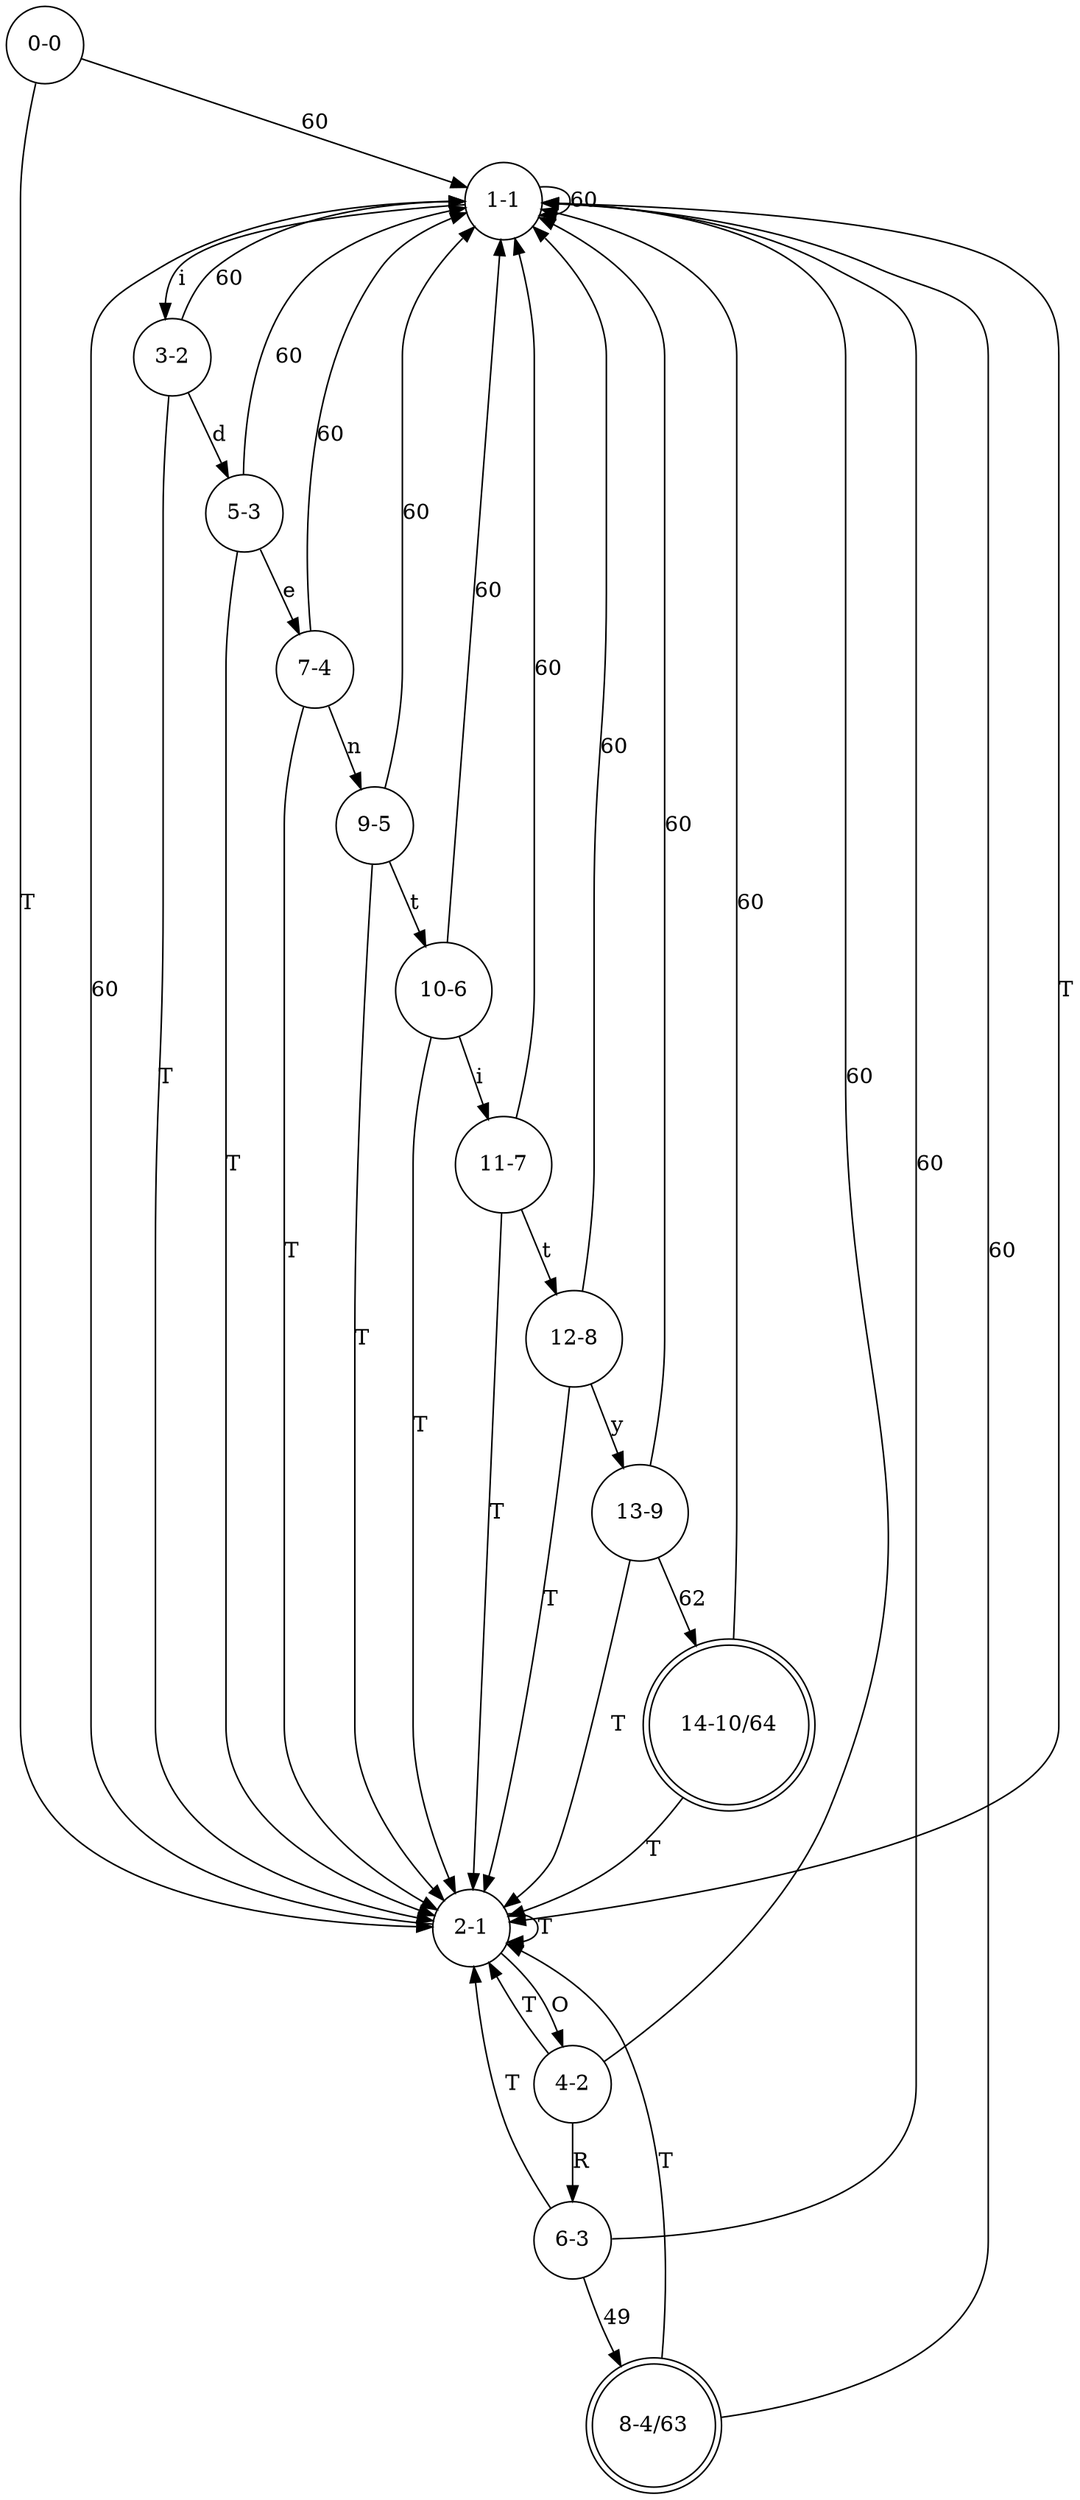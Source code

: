 digraph "DFAC" {
 0 [shape=circle,label="0-0"];
 1 [shape=circle,label="1-1"];
 2 [shape=circle,label="2-1"];
 3 [shape=circle,label="3-2"];
 4 [shape=circle,label="4-2"];
 5 [shape=circle,label="5-3"];
 6 [shape=circle,label="6-3"];
 7 [shape=circle,label="7-4"];
 8 [shape=doublecircle,label="8-4/63"];
 9 [shape=circle,label="9-5"];
 10 [shape=circle,label="10-6"];
 11 [shape=circle,label="11-7"];
 12 [shape=circle,label="12-8"];
 13 [shape=circle,label="13-9"];
 14 [shape=doublecircle,label="14-10/64"];
0 -> 1 [label="60"];
0 -> 2 [label="T"];
1 -> 1 [label="60"];
1 -> 2 [label="T"];
1 -> 3 [label="i"];
2 -> 1 [label="60"];
2 -> 4 [label="O"];
2 -> 2 [label="T"];
3 -> 1 [label="60"];
3 -> 2 [label="T"];
3 -> 5 [label="d"];
4 -> 1 [label="60"];
4 -> 6 [label="R"];
4 -> 2 [label="T"];
5 -> 1 [label="60"];
5 -> 2 [label="T"];
5 -> 7 [label="e"];
6 -> 8 [label="49"];
6 -> 1 [label="60"];
6 -> 2 [label="T"];
7 -> 1 [label="60"];
7 -> 2 [label="T"];
7 -> 9 [label="n"];
8 -> 1 [label="60"];
8 -> 2 [label="T"];
9 -> 1 [label="60"];
9 -> 2 [label="T"];
9 -> 10 [label="t"];
10 -> 1 [label="60"];
10 -> 2 [label="T"];
10 -> 11 [label="i"];
11 -> 1 [label="60"];
11 -> 2 [label="T"];
11 -> 12 [label="t"];
12 -> 1 [label="60"];
12 -> 2 [label="T"];
12 -> 13 [label="y"];
13 -> 1 [label="60"];
13 -> 14 [label="62"];
13 -> 2 [label="T"];
14 -> 1 [label="60"];
14 -> 2 [label="T"];
}